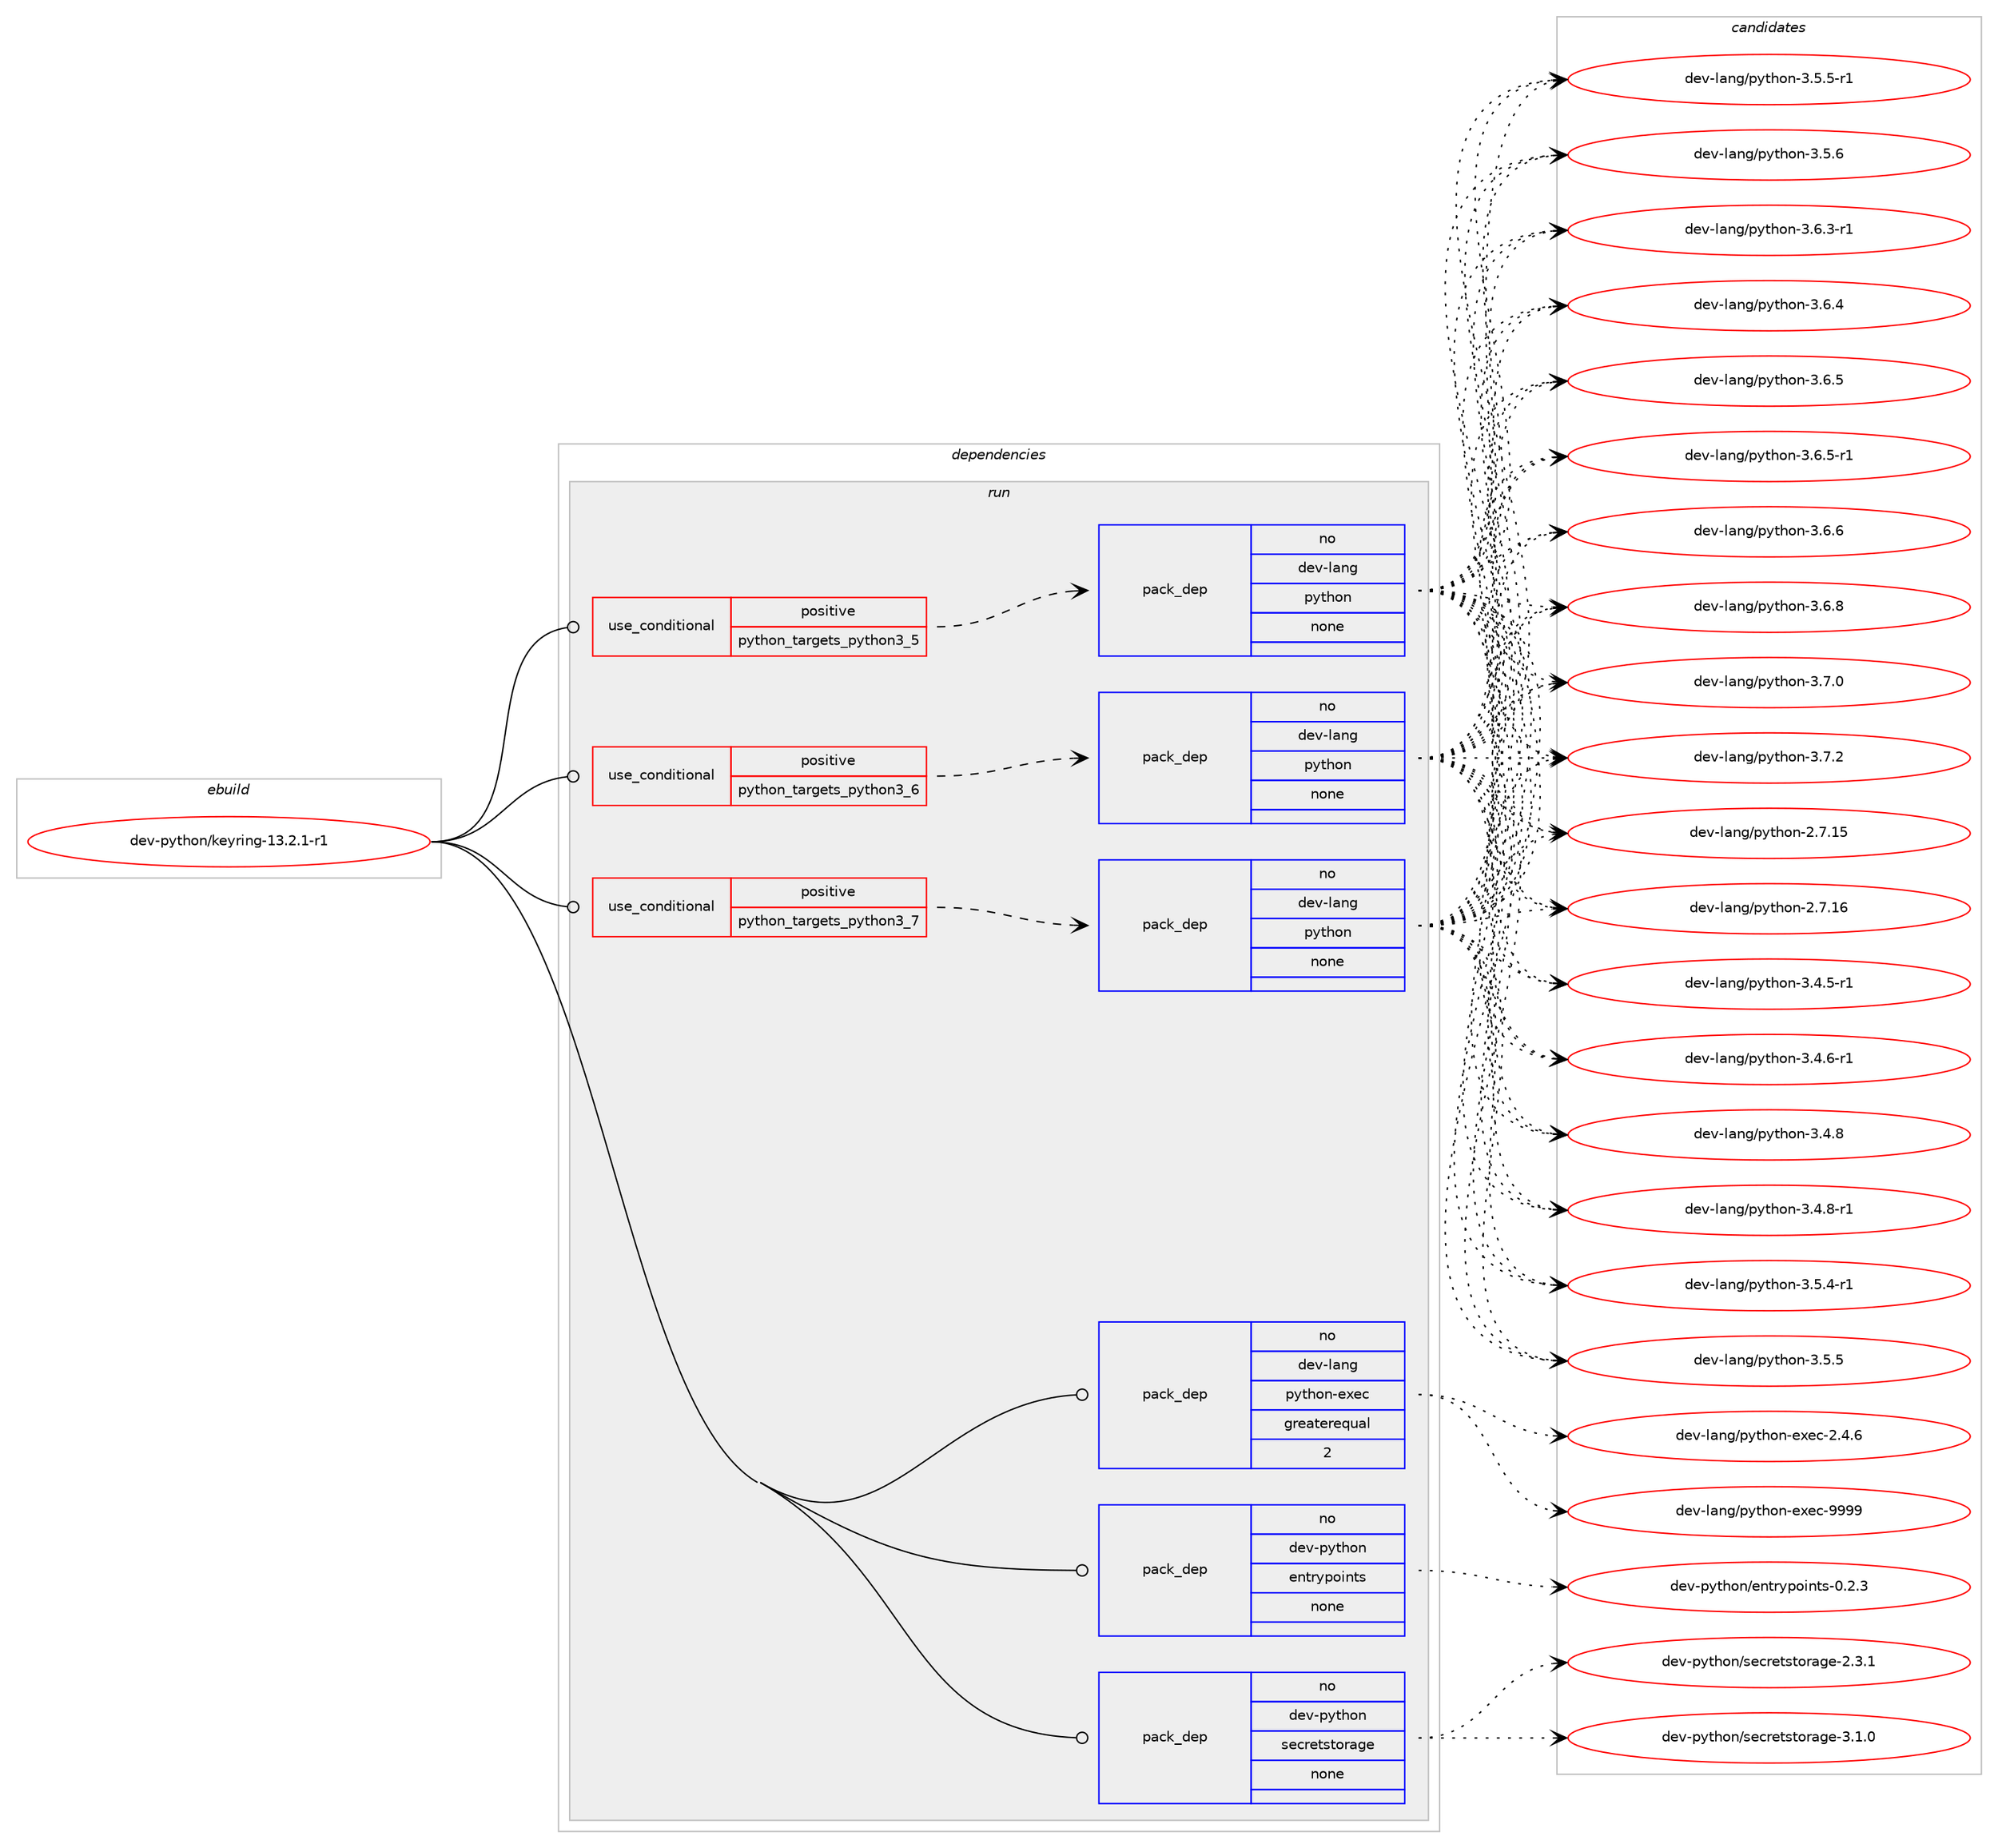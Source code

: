 digraph prolog {

# *************
# Graph options
# *************

newrank=true;
concentrate=true;
compound=true;
graph [rankdir=LR,fontname=Helvetica,fontsize=10,ranksep=1.5];#, ranksep=2.5, nodesep=0.2];
edge  [arrowhead=vee];
node  [fontname=Helvetica,fontsize=10];

# **********
# The ebuild
# **********

subgraph cluster_leftcol {
color=gray;
rank=same;
label=<<i>ebuild</i>>;
id [label="dev-python/keyring-13.2.1-r1", color=red, width=4, href="../dev-python/keyring-13.2.1-r1.svg"];
}

# ****************
# The dependencies
# ****************

subgraph cluster_midcol {
color=gray;
label=<<i>dependencies</i>>;
subgraph cluster_compile {
fillcolor="#eeeeee";
style=filled;
label=<<i>compile</i>>;
}
subgraph cluster_compileandrun {
fillcolor="#eeeeee";
style=filled;
label=<<i>compile and run</i>>;
}
subgraph cluster_run {
fillcolor="#eeeeee";
style=filled;
label=<<i>run</i>>;
subgraph cond376647 {
dependency1416357 [label=<<TABLE BORDER="0" CELLBORDER="1" CELLSPACING="0" CELLPADDING="4"><TR><TD ROWSPAN="3" CELLPADDING="10">use_conditional</TD></TR><TR><TD>positive</TD></TR><TR><TD>python_targets_python3_5</TD></TR></TABLE>>, shape=none, color=red];
subgraph pack1016437 {
dependency1416358 [label=<<TABLE BORDER="0" CELLBORDER="1" CELLSPACING="0" CELLPADDING="4" WIDTH="220"><TR><TD ROWSPAN="6" CELLPADDING="30">pack_dep</TD></TR><TR><TD WIDTH="110">no</TD></TR><TR><TD>dev-lang</TD></TR><TR><TD>python</TD></TR><TR><TD>none</TD></TR><TR><TD></TD></TR></TABLE>>, shape=none, color=blue];
}
dependency1416357:e -> dependency1416358:w [weight=20,style="dashed",arrowhead="vee"];
}
id:e -> dependency1416357:w [weight=20,style="solid",arrowhead="odot"];
subgraph cond376648 {
dependency1416359 [label=<<TABLE BORDER="0" CELLBORDER="1" CELLSPACING="0" CELLPADDING="4"><TR><TD ROWSPAN="3" CELLPADDING="10">use_conditional</TD></TR><TR><TD>positive</TD></TR><TR><TD>python_targets_python3_6</TD></TR></TABLE>>, shape=none, color=red];
subgraph pack1016438 {
dependency1416360 [label=<<TABLE BORDER="0" CELLBORDER="1" CELLSPACING="0" CELLPADDING="4" WIDTH="220"><TR><TD ROWSPAN="6" CELLPADDING="30">pack_dep</TD></TR><TR><TD WIDTH="110">no</TD></TR><TR><TD>dev-lang</TD></TR><TR><TD>python</TD></TR><TR><TD>none</TD></TR><TR><TD></TD></TR></TABLE>>, shape=none, color=blue];
}
dependency1416359:e -> dependency1416360:w [weight=20,style="dashed",arrowhead="vee"];
}
id:e -> dependency1416359:w [weight=20,style="solid",arrowhead="odot"];
subgraph cond376649 {
dependency1416361 [label=<<TABLE BORDER="0" CELLBORDER="1" CELLSPACING="0" CELLPADDING="4"><TR><TD ROWSPAN="3" CELLPADDING="10">use_conditional</TD></TR><TR><TD>positive</TD></TR><TR><TD>python_targets_python3_7</TD></TR></TABLE>>, shape=none, color=red];
subgraph pack1016439 {
dependency1416362 [label=<<TABLE BORDER="0" CELLBORDER="1" CELLSPACING="0" CELLPADDING="4" WIDTH="220"><TR><TD ROWSPAN="6" CELLPADDING="30">pack_dep</TD></TR><TR><TD WIDTH="110">no</TD></TR><TR><TD>dev-lang</TD></TR><TR><TD>python</TD></TR><TR><TD>none</TD></TR><TR><TD></TD></TR></TABLE>>, shape=none, color=blue];
}
dependency1416361:e -> dependency1416362:w [weight=20,style="dashed",arrowhead="vee"];
}
id:e -> dependency1416361:w [weight=20,style="solid",arrowhead="odot"];
subgraph pack1016440 {
dependency1416363 [label=<<TABLE BORDER="0" CELLBORDER="1" CELLSPACING="0" CELLPADDING="4" WIDTH="220"><TR><TD ROWSPAN="6" CELLPADDING="30">pack_dep</TD></TR><TR><TD WIDTH="110">no</TD></TR><TR><TD>dev-lang</TD></TR><TR><TD>python-exec</TD></TR><TR><TD>greaterequal</TD></TR><TR><TD>2</TD></TR></TABLE>>, shape=none, color=blue];
}
id:e -> dependency1416363:w [weight=20,style="solid",arrowhead="odot"];
subgraph pack1016441 {
dependency1416364 [label=<<TABLE BORDER="0" CELLBORDER="1" CELLSPACING="0" CELLPADDING="4" WIDTH="220"><TR><TD ROWSPAN="6" CELLPADDING="30">pack_dep</TD></TR><TR><TD WIDTH="110">no</TD></TR><TR><TD>dev-python</TD></TR><TR><TD>entrypoints</TD></TR><TR><TD>none</TD></TR><TR><TD></TD></TR></TABLE>>, shape=none, color=blue];
}
id:e -> dependency1416364:w [weight=20,style="solid",arrowhead="odot"];
subgraph pack1016442 {
dependency1416365 [label=<<TABLE BORDER="0" CELLBORDER="1" CELLSPACING="0" CELLPADDING="4" WIDTH="220"><TR><TD ROWSPAN="6" CELLPADDING="30">pack_dep</TD></TR><TR><TD WIDTH="110">no</TD></TR><TR><TD>dev-python</TD></TR><TR><TD>secretstorage</TD></TR><TR><TD>none</TD></TR><TR><TD></TD></TR></TABLE>>, shape=none, color=blue];
}
id:e -> dependency1416365:w [weight=20,style="solid",arrowhead="odot"];
}
}

# **************
# The candidates
# **************

subgraph cluster_choices {
rank=same;
color=gray;
label=<<i>candidates</i>>;

subgraph choice1016437 {
color=black;
nodesep=1;
choice10010111845108971101034711212111610411111045504655464953 [label="dev-lang/python-2.7.15", color=red, width=4,href="../dev-lang/python-2.7.15.svg"];
choice10010111845108971101034711212111610411111045504655464954 [label="dev-lang/python-2.7.16", color=red, width=4,href="../dev-lang/python-2.7.16.svg"];
choice1001011184510897110103471121211161041111104551465246534511449 [label="dev-lang/python-3.4.5-r1", color=red, width=4,href="../dev-lang/python-3.4.5-r1.svg"];
choice1001011184510897110103471121211161041111104551465246544511449 [label="dev-lang/python-3.4.6-r1", color=red, width=4,href="../dev-lang/python-3.4.6-r1.svg"];
choice100101118451089711010347112121116104111110455146524656 [label="dev-lang/python-3.4.8", color=red, width=4,href="../dev-lang/python-3.4.8.svg"];
choice1001011184510897110103471121211161041111104551465246564511449 [label="dev-lang/python-3.4.8-r1", color=red, width=4,href="../dev-lang/python-3.4.8-r1.svg"];
choice1001011184510897110103471121211161041111104551465346524511449 [label="dev-lang/python-3.5.4-r1", color=red, width=4,href="../dev-lang/python-3.5.4-r1.svg"];
choice100101118451089711010347112121116104111110455146534653 [label="dev-lang/python-3.5.5", color=red, width=4,href="../dev-lang/python-3.5.5.svg"];
choice1001011184510897110103471121211161041111104551465346534511449 [label="dev-lang/python-3.5.5-r1", color=red, width=4,href="../dev-lang/python-3.5.5-r1.svg"];
choice100101118451089711010347112121116104111110455146534654 [label="dev-lang/python-3.5.6", color=red, width=4,href="../dev-lang/python-3.5.6.svg"];
choice1001011184510897110103471121211161041111104551465446514511449 [label="dev-lang/python-3.6.3-r1", color=red, width=4,href="../dev-lang/python-3.6.3-r1.svg"];
choice100101118451089711010347112121116104111110455146544652 [label="dev-lang/python-3.6.4", color=red, width=4,href="../dev-lang/python-3.6.4.svg"];
choice100101118451089711010347112121116104111110455146544653 [label="dev-lang/python-3.6.5", color=red, width=4,href="../dev-lang/python-3.6.5.svg"];
choice1001011184510897110103471121211161041111104551465446534511449 [label="dev-lang/python-3.6.5-r1", color=red, width=4,href="../dev-lang/python-3.6.5-r1.svg"];
choice100101118451089711010347112121116104111110455146544654 [label="dev-lang/python-3.6.6", color=red, width=4,href="../dev-lang/python-3.6.6.svg"];
choice100101118451089711010347112121116104111110455146544656 [label="dev-lang/python-3.6.8", color=red, width=4,href="../dev-lang/python-3.6.8.svg"];
choice100101118451089711010347112121116104111110455146554648 [label="dev-lang/python-3.7.0", color=red, width=4,href="../dev-lang/python-3.7.0.svg"];
choice100101118451089711010347112121116104111110455146554650 [label="dev-lang/python-3.7.2", color=red, width=4,href="../dev-lang/python-3.7.2.svg"];
dependency1416358:e -> choice10010111845108971101034711212111610411111045504655464953:w [style=dotted,weight="100"];
dependency1416358:e -> choice10010111845108971101034711212111610411111045504655464954:w [style=dotted,weight="100"];
dependency1416358:e -> choice1001011184510897110103471121211161041111104551465246534511449:w [style=dotted,weight="100"];
dependency1416358:e -> choice1001011184510897110103471121211161041111104551465246544511449:w [style=dotted,weight="100"];
dependency1416358:e -> choice100101118451089711010347112121116104111110455146524656:w [style=dotted,weight="100"];
dependency1416358:e -> choice1001011184510897110103471121211161041111104551465246564511449:w [style=dotted,weight="100"];
dependency1416358:e -> choice1001011184510897110103471121211161041111104551465346524511449:w [style=dotted,weight="100"];
dependency1416358:e -> choice100101118451089711010347112121116104111110455146534653:w [style=dotted,weight="100"];
dependency1416358:e -> choice1001011184510897110103471121211161041111104551465346534511449:w [style=dotted,weight="100"];
dependency1416358:e -> choice100101118451089711010347112121116104111110455146534654:w [style=dotted,weight="100"];
dependency1416358:e -> choice1001011184510897110103471121211161041111104551465446514511449:w [style=dotted,weight="100"];
dependency1416358:e -> choice100101118451089711010347112121116104111110455146544652:w [style=dotted,weight="100"];
dependency1416358:e -> choice100101118451089711010347112121116104111110455146544653:w [style=dotted,weight="100"];
dependency1416358:e -> choice1001011184510897110103471121211161041111104551465446534511449:w [style=dotted,weight="100"];
dependency1416358:e -> choice100101118451089711010347112121116104111110455146544654:w [style=dotted,weight="100"];
dependency1416358:e -> choice100101118451089711010347112121116104111110455146544656:w [style=dotted,weight="100"];
dependency1416358:e -> choice100101118451089711010347112121116104111110455146554648:w [style=dotted,weight="100"];
dependency1416358:e -> choice100101118451089711010347112121116104111110455146554650:w [style=dotted,weight="100"];
}
subgraph choice1016438 {
color=black;
nodesep=1;
choice10010111845108971101034711212111610411111045504655464953 [label="dev-lang/python-2.7.15", color=red, width=4,href="../dev-lang/python-2.7.15.svg"];
choice10010111845108971101034711212111610411111045504655464954 [label="dev-lang/python-2.7.16", color=red, width=4,href="../dev-lang/python-2.7.16.svg"];
choice1001011184510897110103471121211161041111104551465246534511449 [label="dev-lang/python-3.4.5-r1", color=red, width=4,href="../dev-lang/python-3.4.5-r1.svg"];
choice1001011184510897110103471121211161041111104551465246544511449 [label="dev-lang/python-3.4.6-r1", color=red, width=4,href="../dev-lang/python-3.4.6-r1.svg"];
choice100101118451089711010347112121116104111110455146524656 [label="dev-lang/python-3.4.8", color=red, width=4,href="../dev-lang/python-3.4.8.svg"];
choice1001011184510897110103471121211161041111104551465246564511449 [label="dev-lang/python-3.4.8-r1", color=red, width=4,href="../dev-lang/python-3.4.8-r1.svg"];
choice1001011184510897110103471121211161041111104551465346524511449 [label="dev-lang/python-3.5.4-r1", color=red, width=4,href="../dev-lang/python-3.5.4-r1.svg"];
choice100101118451089711010347112121116104111110455146534653 [label="dev-lang/python-3.5.5", color=red, width=4,href="../dev-lang/python-3.5.5.svg"];
choice1001011184510897110103471121211161041111104551465346534511449 [label="dev-lang/python-3.5.5-r1", color=red, width=4,href="../dev-lang/python-3.5.5-r1.svg"];
choice100101118451089711010347112121116104111110455146534654 [label="dev-lang/python-3.5.6", color=red, width=4,href="../dev-lang/python-3.5.6.svg"];
choice1001011184510897110103471121211161041111104551465446514511449 [label="dev-lang/python-3.6.3-r1", color=red, width=4,href="../dev-lang/python-3.6.3-r1.svg"];
choice100101118451089711010347112121116104111110455146544652 [label="dev-lang/python-3.6.4", color=red, width=4,href="../dev-lang/python-3.6.4.svg"];
choice100101118451089711010347112121116104111110455146544653 [label="dev-lang/python-3.6.5", color=red, width=4,href="../dev-lang/python-3.6.5.svg"];
choice1001011184510897110103471121211161041111104551465446534511449 [label="dev-lang/python-3.6.5-r1", color=red, width=4,href="../dev-lang/python-3.6.5-r1.svg"];
choice100101118451089711010347112121116104111110455146544654 [label="dev-lang/python-3.6.6", color=red, width=4,href="../dev-lang/python-3.6.6.svg"];
choice100101118451089711010347112121116104111110455146544656 [label="dev-lang/python-3.6.8", color=red, width=4,href="../dev-lang/python-3.6.8.svg"];
choice100101118451089711010347112121116104111110455146554648 [label="dev-lang/python-3.7.0", color=red, width=4,href="../dev-lang/python-3.7.0.svg"];
choice100101118451089711010347112121116104111110455146554650 [label="dev-lang/python-3.7.2", color=red, width=4,href="../dev-lang/python-3.7.2.svg"];
dependency1416360:e -> choice10010111845108971101034711212111610411111045504655464953:w [style=dotted,weight="100"];
dependency1416360:e -> choice10010111845108971101034711212111610411111045504655464954:w [style=dotted,weight="100"];
dependency1416360:e -> choice1001011184510897110103471121211161041111104551465246534511449:w [style=dotted,weight="100"];
dependency1416360:e -> choice1001011184510897110103471121211161041111104551465246544511449:w [style=dotted,weight="100"];
dependency1416360:e -> choice100101118451089711010347112121116104111110455146524656:w [style=dotted,weight="100"];
dependency1416360:e -> choice1001011184510897110103471121211161041111104551465246564511449:w [style=dotted,weight="100"];
dependency1416360:e -> choice1001011184510897110103471121211161041111104551465346524511449:w [style=dotted,weight="100"];
dependency1416360:e -> choice100101118451089711010347112121116104111110455146534653:w [style=dotted,weight="100"];
dependency1416360:e -> choice1001011184510897110103471121211161041111104551465346534511449:w [style=dotted,weight="100"];
dependency1416360:e -> choice100101118451089711010347112121116104111110455146534654:w [style=dotted,weight="100"];
dependency1416360:e -> choice1001011184510897110103471121211161041111104551465446514511449:w [style=dotted,weight="100"];
dependency1416360:e -> choice100101118451089711010347112121116104111110455146544652:w [style=dotted,weight="100"];
dependency1416360:e -> choice100101118451089711010347112121116104111110455146544653:w [style=dotted,weight="100"];
dependency1416360:e -> choice1001011184510897110103471121211161041111104551465446534511449:w [style=dotted,weight="100"];
dependency1416360:e -> choice100101118451089711010347112121116104111110455146544654:w [style=dotted,weight="100"];
dependency1416360:e -> choice100101118451089711010347112121116104111110455146544656:w [style=dotted,weight="100"];
dependency1416360:e -> choice100101118451089711010347112121116104111110455146554648:w [style=dotted,weight="100"];
dependency1416360:e -> choice100101118451089711010347112121116104111110455146554650:w [style=dotted,weight="100"];
}
subgraph choice1016439 {
color=black;
nodesep=1;
choice10010111845108971101034711212111610411111045504655464953 [label="dev-lang/python-2.7.15", color=red, width=4,href="../dev-lang/python-2.7.15.svg"];
choice10010111845108971101034711212111610411111045504655464954 [label="dev-lang/python-2.7.16", color=red, width=4,href="../dev-lang/python-2.7.16.svg"];
choice1001011184510897110103471121211161041111104551465246534511449 [label="dev-lang/python-3.4.5-r1", color=red, width=4,href="../dev-lang/python-3.4.5-r1.svg"];
choice1001011184510897110103471121211161041111104551465246544511449 [label="dev-lang/python-3.4.6-r1", color=red, width=4,href="../dev-lang/python-3.4.6-r1.svg"];
choice100101118451089711010347112121116104111110455146524656 [label="dev-lang/python-3.4.8", color=red, width=4,href="../dev-lang/python-3.4.8.svg"];
choice1001011184510897110103471121211161041111104551465246564511449 [label="dev-lang/python-3.4.8-r1", color=red, width=4,href="../dev-lang/python-3.4.8-r1.svg"];
choice1001011184510897110103471121211161041111104551465346524511449 [label="dev-lang/python-3.5.4-r1", color=red, width=4,href="../dev-lang/python-3.5.4-r1.svg"];
choice100101118451089711010347112121116104111110455146534653 [label="dev-lang/python-3.5.5", color=red, width=4,href="../dev-lang/python-3.5.5.svg"];
choice1001011184510897110103471121211161041111104551465346534511449 [label="dev-lang/python-3.5.5-r1", color=red, width=4,href="../dev-lang/python-3.5.5-r1.svg"];
choice100101118451089711010347112121116104111110455146534654 [label="dev-lang/python-3.5.6", color=red, width=4,href="../dev-lang/python-3.5.6.svg"];
choice1001011184510897110103471121211161041111104551465446514511449 [label="dev-lang/python-3.6.3-r1", color=red, width=4,href="../dev-lang/python-3.6.3-r1.svg"];
choice100101118451089711010347112121116104111110455146544652 [label="dev-lang/python-3.6.4", color=red, width=4,href="../dev-lang/python-3.6.4.svg"];
choice100101118451089711010347112121116104111110455146544653 [label="dev-lang/python-3.6.5", color=red, width=4,href="../dev-lang/python-3.6.5.svg"];
choice1001011184510897110103471121211161041111104551465446534511449 [label="dev-lang/python-3.6.5-r1", color=red, width=4,href="../dev-lang/python-3.6.5-r1.svg"];
choice100101118451089711010347112121116104111110455146544654 [label="dev-lang/python-3.6.6", color=red, width=4,href="../dev-lang/python-3.6.6.svg"];
choice100101118451089711010347112121116104111110455146544656 [label="dev-lang/python-3.6.8", color=red, width=4,href="../dev-lang/python-3.6.8.svg"];
choice100101118451089711010347112121116104111110455146554648 [label="dev-lang/python-3.7.0", color=red, width=4,href="../dev-lang/python-3.7.0.svg"];
choice100101118451089711010347112121116104111110455146554650 [label="dev-lang/python-3.7.2", color=red, width=4,href="../dev-lang/python-3.7.2.svg"];
dependency1416362:e -> choice10010111845108971101034711212111610411111045504655464953:w [style=dotted,weight="100"];
dependency1416362:e -> choice10010111845108971101034711212111610411111045504655464954:w [style=dotted,weight="100"];
dependency1416362:e -> choice1001011184510897110103471121211161041111104551465246534511449:w [style=dotted,weight="100"];
dependency1416362:e -> choice1001011184510897110103471121211161041111104551465246544511449:w [style=dotted,weight="100"];
dependency1416362:e -> choice100101118451089711010347112121116104111110455146524656:w [style=dotted,weight="100"];
dependency1416362:e -> choice1001011184510897110103471121211161041111104551465246564511449:w [style=dotted,weight="100"];
dependency1416362:e -> choice1001011184510897110103471121211161041111104551465346524511449:w [style=dotted,weight="100"];
dependency1416362:e -> choice100101118451089711010347112121116104111110455146534653:w [style=dotted,weight="100"];
dependency1416362:e -> choice1001011184510897110103471121211161041111104551465346534511449:w [style=dotted,weight="100"];
dependency1416362:e -> choice100101118451089711010347112121116104111110455146534654:w [style=dotted,weight="100"];
dependency1416362:e -> choice1001011184510897110103471121211161041111104551465446514511449:w [style=dotted,weight="100"];
dependency1416362:e -> choice100101118451089711010347112121116104111110455146544652:w [style=dotted,weight="100"];
dependency1416362:e -> choice100101118451089711010347112121116104111110455146544653:w [style=dotted,weight="100"];
dependency1416362:e -> choice1001011184510897110103471121211161041111104551465446534511449:w [style=dotted,weight="100"];
dependency1416362:e -> choice100101118451089711010347112121116104111110455146544654:w [style=dotted,weight="100"];
dependency1416362:e -> choice100101118451089711010347112121116104111110455146544656:w [style=dotted,weight="100"];
dependency1416362:e -> choice100101118451089711010347112121116104111110455146554648:w [style=dotted,weight="100"];
dependency1416362:e -> choice100101118451089711010347112121116104111110455146554650:w [style=dotted,weight="100"];
}
subgraph choice1016440 {
color=black;
nodesep=1;
choice1001011184510897110103471121211161041111104510112010199455046524654 [label="dev-lang/python-exec-2.4.6", color=red, width=4,href="../dev-lang/python-exec-2.4.6.svg"];
choice10010111845108971101034711212111610411111045101120101994557575757 [label="dev-lang/python-exec-9999", color=red, width=4,href="../dev-lang/python-exec-9999.svg"];
dependency1416363:e -> choice1001011184510897110103471121211161041111104510112010199455046524654:w [style=dotted,weight="100"];
dependency1416363:e -> choice10010111845108971101034711212111610411111045101120101994557575757:w [style=dotted,weight="100"];
}
subgraph choice1016441 {
color=black;
nodesep=1;
choice1001011184511212111610411111047101110116114121112111105110116115454846504651 [label="dev-python/entrypoints-0.2.3", color=red, width=4,href="../dev-python/entrypoints-0.2.3.svg"];
dependency1416364:e -> choice1001011184511212111610411111047101110116114121112111105110116115454846504651:w [style=dotted,weight="100"];
}
subgraph choice1016442 {
color=black;
nodesep=1;
choice10010111845112121116104111110471151019911410111611511611111497103101455046514649 [label="dev-python/secretstorage-2.3.1", color=red, width=4,href="../dev-python/secretstorage-2.3.1.svg"];
choice10010111845112121116104111110471151019911410111611511611111497103101455146494648 [label="dev-python/secretstorage-3.1.0", color=red, width=4,href="../dev-python/secretstorage-3.1.0.svg"];
dependency1416365:e -> choice10010111845112121116104111110471151019911410111611511611111497103101455046514649:w [style=dotted,weight="100"];
dependency1416365:e -> choice10010111845112121116104111110471151019911410111611511611111497103101455146494648:w [style=dotted,weight="100"];
}
}

}
